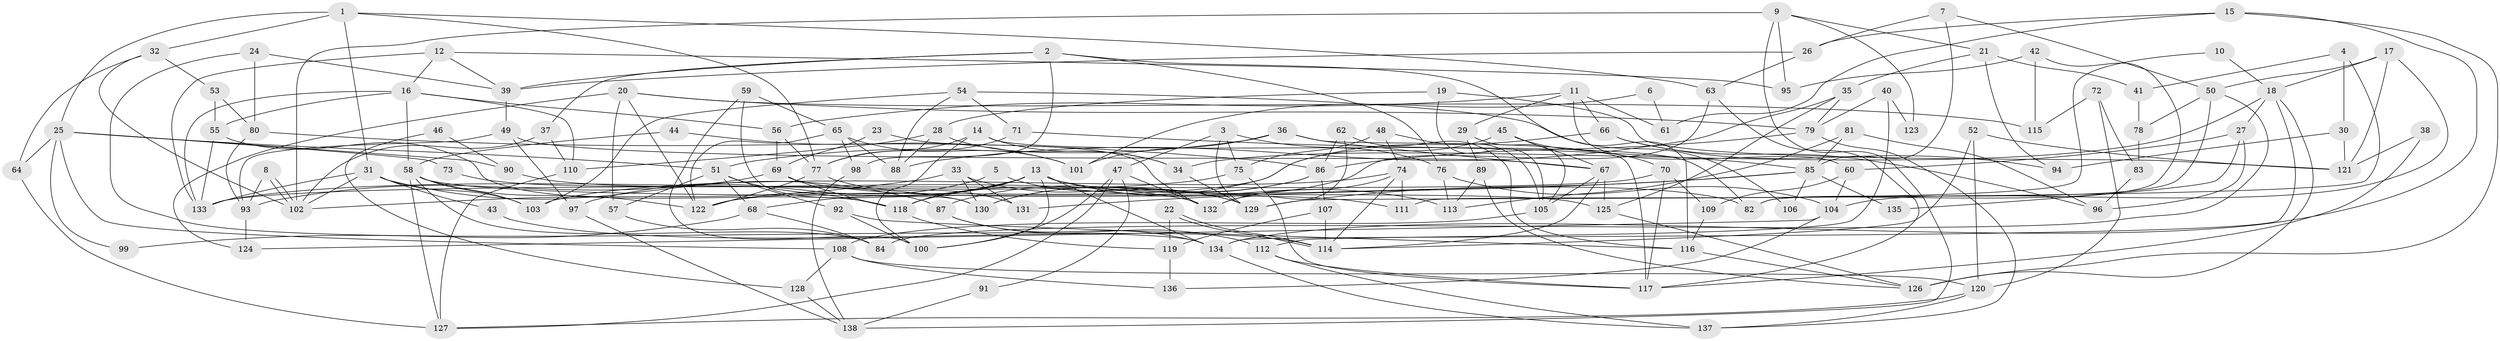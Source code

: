 // coarse degree distribution, {5: 0.17708333333333334, 6: 0.11458333333333333, 4: 0.1875, 2: 0.11458333333333333, 8: 0.0625, 12: 0.010416666666666666, 7: 0.041666666666666664, 14: 0.010416666666666666, 10: 0.020833333333333332, 3: 0.22916666666666666, 9: 0.020833333333333332, 11: 0.010416666666666666}
// Generated by graph-tools (version 1.1) at 2025/18/03/04/25 18:18:55]
// undirected, 138 vertices, 276 edges
graph export_dot {
graph [start="1"]
  node [color=gray90,style=filled];
  1;
  2;
  3;
  4;
  5;
  6;
  7;
  8;
  9;
  10;
  11;
  12;
  13;
  14;
  15;
  16;
  17;
  18;
  19;
  20;
  21;
  22;
  23;
  24;
  25;
  26;
  27;
  28;
  29;
  30;
  31;
  32;
  33;
  34;
  35;
  36;
  37;
  38;
  39;
  40;
  41;
  42;
  43;
  44;
  45;
  46;
  47;
  48;
  49;
  50;
  51;
  52;
  53;
  54;
  55;
  56;
  57;
  58;
  59;
  60;
  61;
  62;
  63;
  64;
  65;
  66;
  67;
  68;
  69;
  70;
  71;
  72;
  73;
  74;
  75;
  76;
  77;
  78;
  79;
  80;
  81;
  82;
  83;
  84;
  85;
  86;
  87;
  88;
  89;
  90;
  91;
  92;
  93;
  94;
  95;
  96;
  97;
  98;
  99;
  100;
  101;
  102;
  103;
  104;
  105;
  106;
  107;
  108;
  109;
  110;
  111;
  112;
  113;
  114;
  115;
  116;
  117;
  118;
  119;
  120;
  121;
  122;
  123;
  124;
  125;
  126;
  127;
  128;
  129;
  130;
  131;
  132;
  133;
  134;
  135;
  136;
  137;
  138;
  1 -- 31;
  1 -- 25;
  1 -- 32;
  1 -- 63;
  1 -- 77;
  2 -- 39;
  2 -- 116;
  2 -- 37;
  2 -- 76;
  2 -- 98;
  3 -- 76;
  3 -- 47;
  3 -- 75;
  3 -- 129;
  4 -- 41;
  4 -- 129;
  4 -- 30;
  5 -- 129;
  5 -- 122;
  6 -- 101;
  6 -- 61;
  7 -- 26;
  7 -- 50;
  7 -- 85;
  8 -- 102;
  8 -- 102;
  8 -- 93;
  9 -- 21;
  9 -- 102;
  9 -- 95;
  9 -- 123;
  9 -- 138;
  10 -- 111;
  10 -- 18;
  11 -- 56;
  11 -- 29;
  11 -- 60;
  11 -- 61;
  11 -- 66;
  12 -- 16;
  12 -- 39;
  12 -- 95;
  12 -- 133;
  13 -- 100;
  13 -- 82;
  13 -- 68;
  13 -- 97;
  13 -- 113;
  13 -- 118;
  13 -- 134;
  14 -- 34;
  14 -- 100;
  14 -- 77;
  14 -- 82;
  15 -- 134;
  15 -- 126;
  15 -- 26;
  15 -- 61;
  16 -- 58;
  16 -- 133;
  16 -- 55;
  16 -- 56;
  16 -- 110;
  17 -- 18;
  17 -- 121;
  17 -- 50;
  17 -- 104;
  18 -- 134;
  18 -- 126;
  18 -- 27;
  18 -- 34;
  19 -- 28;
  19 -- 105;
  19 -- 121;
  20 -- 57;
  20 -- 124;
  20 -- 79;
  20 -- 115;
  20 -- 122;
  21 -- 94;
  21 -- 35;
  21 -- 41;
  22 -- 114;
  22 -- 114;
  22 -- 119;
  23 -- 69;
  23 -- 132;
  24 -- 134;
  24 -- 80;
  24 -- 39;
  25 -- 64;
  25 -- 108;
  25 -- 51;
  25 -- 73;
  25 -- 90;
  25 -- 99;
  26 -- 63;
  26 -- 39;
  27 -- 96;
  27 -- 60;
  27 -- 135;
  28 -- 110;
  28 -- 34;
  28 -- 88;
  29 -- 89;
  29 -- 105;
  30 -- 121;
  30 -- 94;
  31 -- 102;
  31 -- 87;
  31 -- 43;
  31 -- 103;
  31 -- 133;
  32 -- 53;
  32 -- 64;
  32 -- 102;
  33 -- 129;
  33 -- 102;
  33 -- 130;
  33 -- 131;
  34 -- 129;
  35 -- 125;
  35 -- 88;
  35 -- 79;
  36 -- 117;
  36 -- 51;
  36 -- 67;
  36 -- 101;
  37 -- 102;
  37 -- 110;
  38 -- 121;
  38 -- 117;
  39 -- 49;
  40 -- 112;
  40 -- 79;
  40 -- 123;
  41 -- 78;
  42 -- 82;
  42 -- 95;
  42 -- 115;
  43 -- 114;
  44 -- 58;
  44 -- 101;
  45 -- 118;
  45 -- 70;
  45 -- 67;
  46 -- 128;
  46 -- 90;
  47 -- 132;
  47 -- 127;
  47 -- 91;
  47 -- 100;
  48 -- 75;
  48 -- 74;
  48 -- 105;
  49 -- 67;
  49 -- 93;
  49 -- 97;
  50 -- 84;
  50 -- 78;
  50 -- 82;
  51 -- 118;
  51 -- 57;
  51 -- 68;
  51 -- 92;
  52 -- 114;
  52 -- 120;
  52 -- 121;
  53 -- 55;
  53 -- 80;
  54 -- 88;
  54 -- 71;
  54 -- 103;
  54 -- 106;
  55 -- 133;
  55 -- 118;
  56 -- 77;
  56 -- 69;
  57 -- 84;
  58 -- 122;
  58 -- 103;
  58 -- 84;
  58 -- 125;
  58 -- 127;
  59 -- 130;
  59 -- 65;
  59 -- 100;
  60 -- 104;
  60 -- 109;
  62 -- 116;
  62 -- 86;
  62 -- 132;
  63 -- 130;
  63 -- 117;
  64 -- 127;
  65 -- 122;
  65 -- 98;
  65 -- 88;
  65 -- 101;
  66 -- 122;
  66 -- 94;
  66 -- 96;
  67 -- 105;
  67 -- 114;
  67 -- 125;
  68 -- 84;
  68 -- 99;
  69 -- 118;
  69 -- 93;
  69 -- 111;
  70 -- 133;
  70 -- 117;
  70 -- 109;
  71 -- 77;
  71 -- 85;
  72 -- 115;
  72 -- 120;
  72 -- 83;
  73 -- 130;
  74 -- 103;
  74 -- 114;
  74 -- 111;
  74 -- 132;
  75 -- 133;
  75 -- 117;
  76 -- 104;
  76 -- 113;
  77 -- 122;
  77 -- 131;
  78 -- 83;
  79 -- 86;
  79 -- 137;
  80 -- 86;
  80 -- 93;
  81 -- 85;
  81 -- 113;
  81 -- 96;
  83 -- 96;
  85 -- 131;
  85 -- 106;
  85 -- 129;
  85 -- 135;
  86 -- 107;
  86 -- 87;
  86 -- 130;
  87 -- 112;
  87 -- 134;
  89 -- 113;
  89 -- 126;
  90 -- 132;
  91 -- 138;
  92 -- 100;
  92 -- 116;
  93 -- 124;
  97 -- 138;
  98 -- 138;
  104 -- 124;
  104 -- 136;
  105 -- 108;
  107 -- 119;
  107 -- 114;
  108 -- 120;
  108 -- 128;
  108 -- 136;
  109 -- 116;
  110 -- 127;
  112 -- 137;
  112 -- 117;
  116 -- 126;
  118 -- 119;
  119 -- 136;
  120 -- 137;
  120 -- 127;
  125 -- 126;
  128 -- 138;
  134 -- 137;
}
